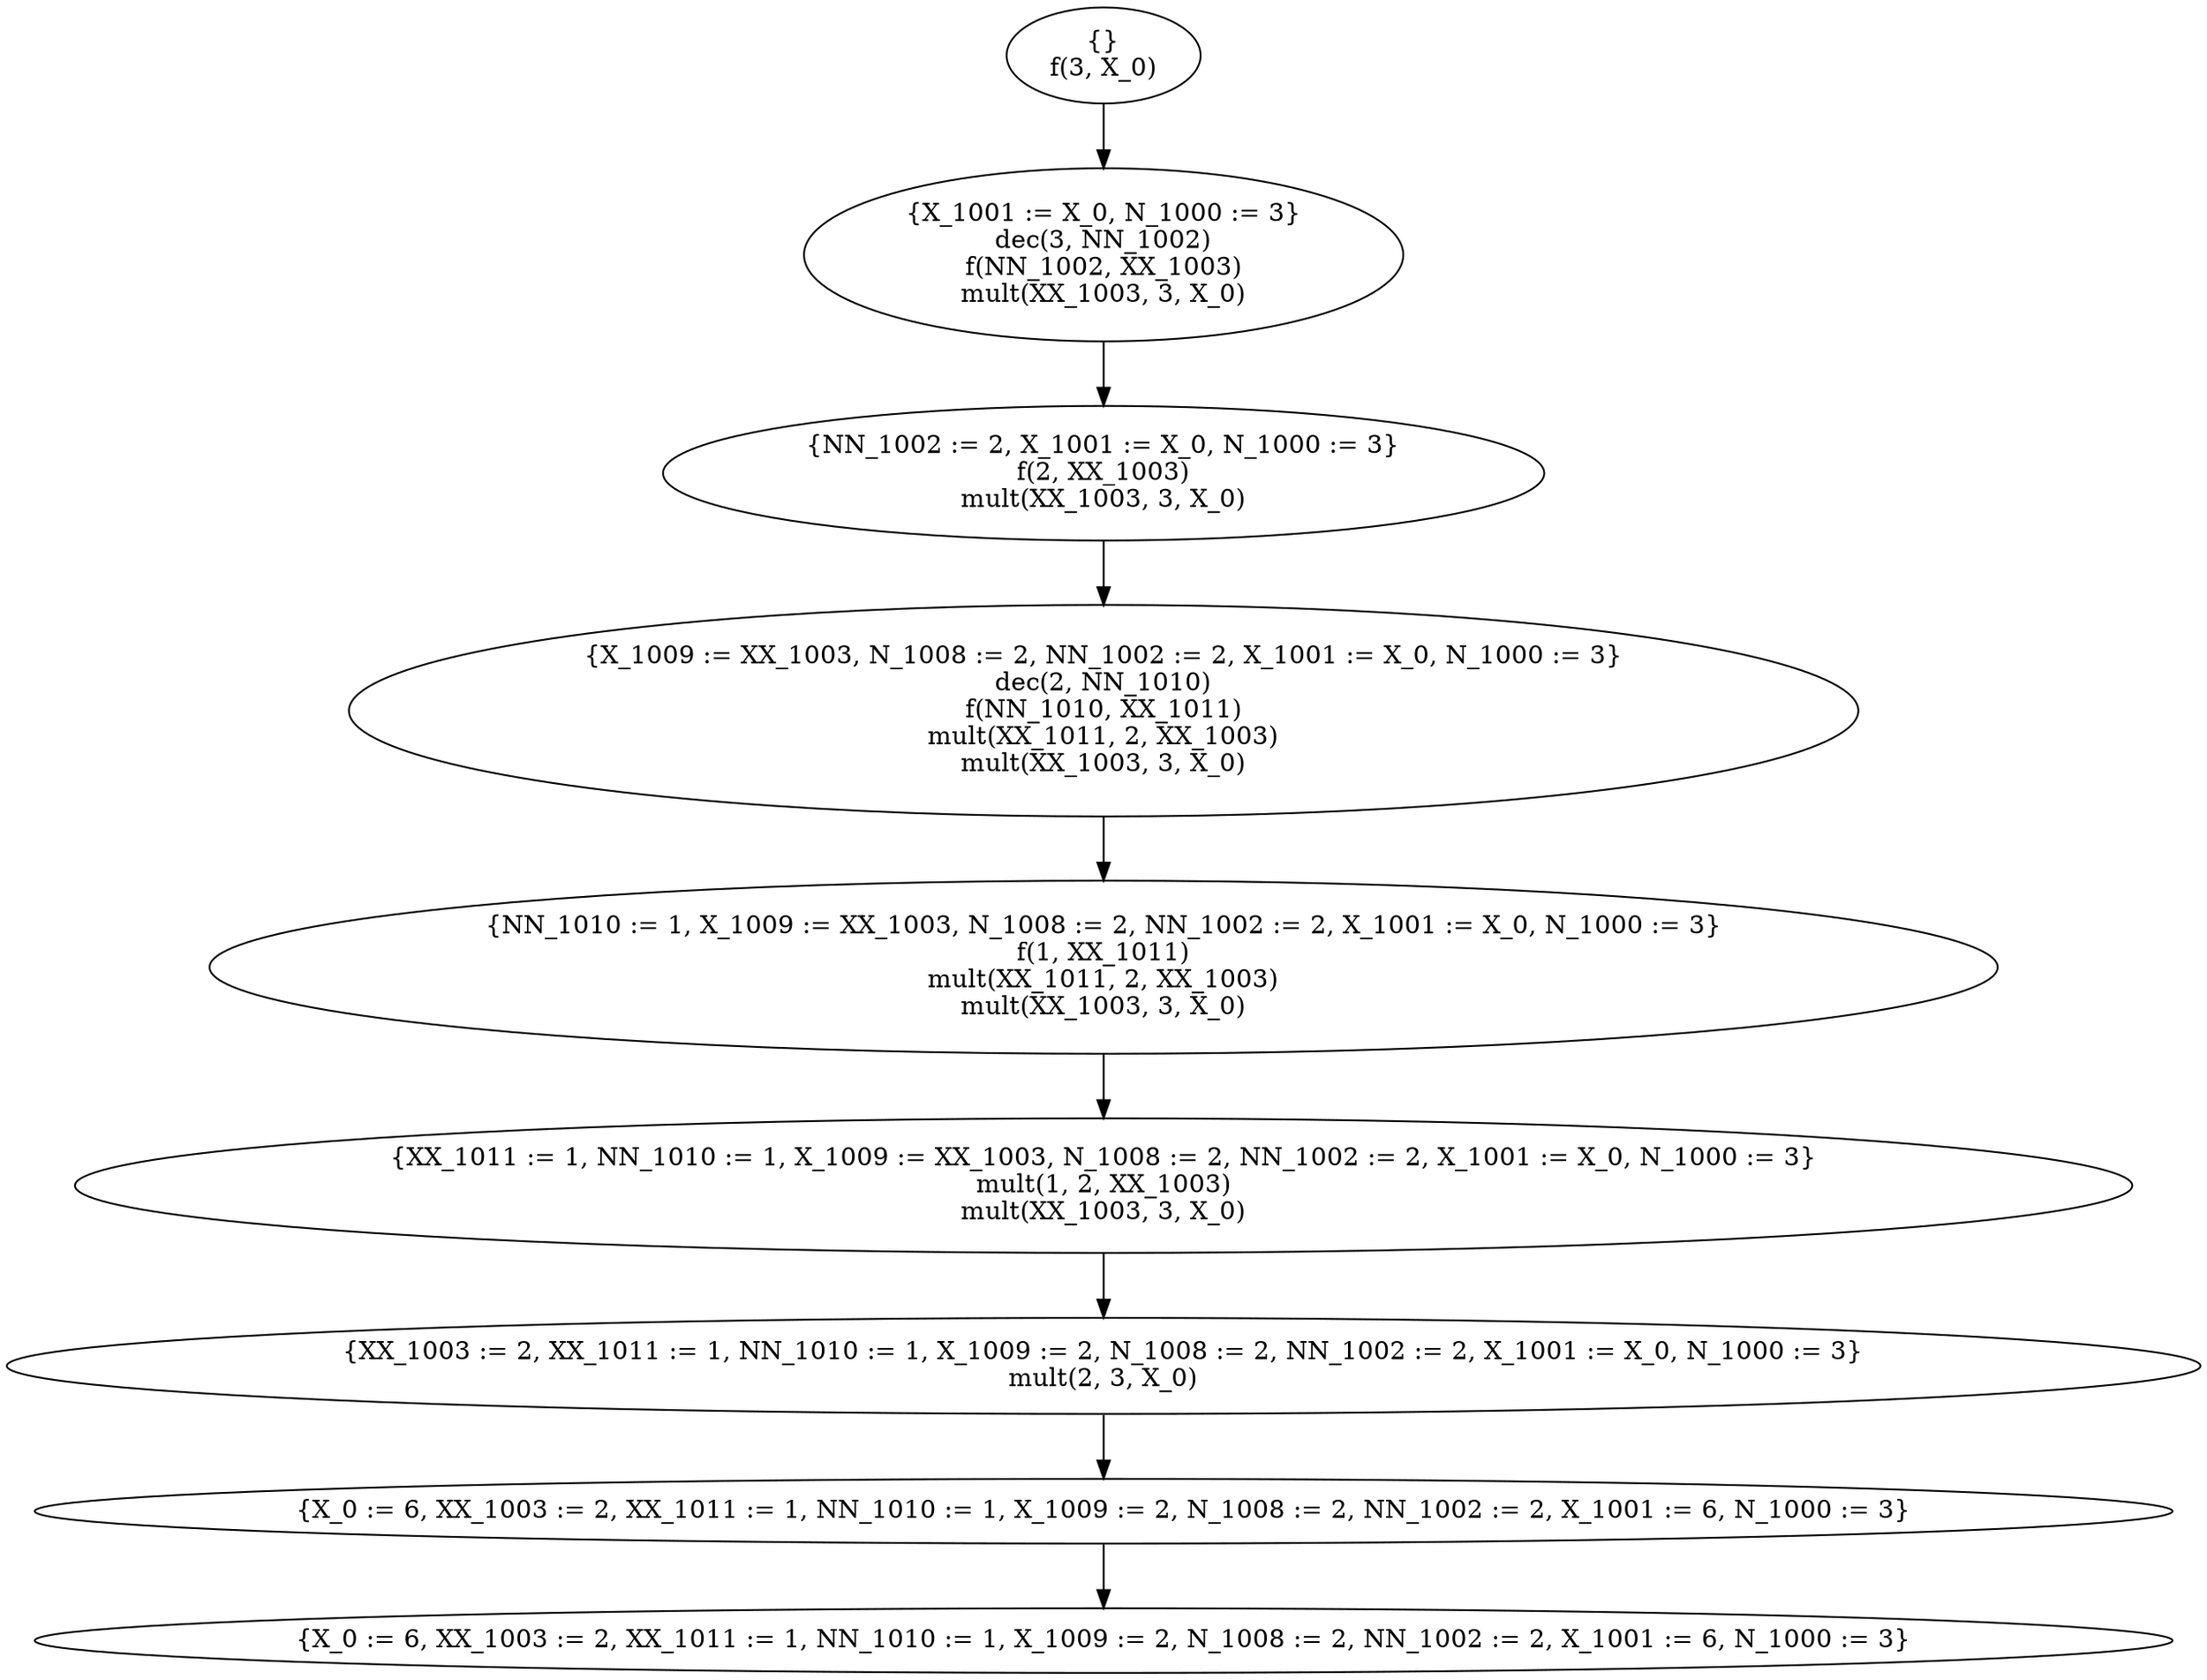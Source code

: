 digraph G{
"{}
f(3, X_0)"
->
"{X_1001 := X_0, N_1000 := 3}
dec(3, NN_1002)
f(NN_1002, XX_1003)
mult(XX_1003, 3, X_0)"

"{X_1001 := X_0, N_1000 := 3}
dec(3, NN_1002)
f(NN_1002, XX_1003)
mult(XX_1003, 3, X_0)"
->
"{NN_1002 := 2, X_1001 := X_0, N_1000 := 3}
f(2, XX_1003)
mult(XX_1003, 3, X_0)"

"{NN_1002 := 2, X_1001 := X_0, N_1000 := 3}
f(2, XX_1003)
mult(XX_1003, 3, X_0)"
->
"{X_1009 := XX_1003, N_1008 := 2, NN_1002 := 2, X_1001 := X_0, N_1000 := 3}
dec(2, NN_1010)
f(NN_1010, XX_1011)
mult(XX_1011, 2, XX_1003)
mult(XX_1003, 3, X_0)"

"{X_1009 := XX_1003, N_1008 := 2, NN_1002 := 2, X_1001 := X_0, N_1000 := 3}
dec(2, NN_1010)
f(NN_1010, XX_1011)
mult(XX_1011, 2, XX_1003)
mult(XX_1003, 3, X_0)"
->
"{NN_1010 := 1, X_1009 := XX_1003, N_1008 := 2, NN_1002 := 2, X_1001 := X_0, N_1000 := 3}
f(1, XX_1011)
mult(XX_1011, 2, XX_1003)
mult(XX_1003, 3, X_0)"

"{NN_1010 := 1, X_1009 := XX_1003, N_1008 := 2, NN_1002 := 2, X_1001 := X_0, N_1000 := 3}
f(1, XX_1011)
mult(XX_1011, 2, XX_1003)
mult(XX_1003, 3, X_0)"
->
"{XX_1011 := 1, NN_1010 := 1, X_1009 := XX_1003, N_1008 := 2, NN_1002 := 2, X_1001 := X_0, N_1000 := 3}
mult(1, 2, XX_1003)
mult(XX_1003, 3, X_0)"

"{XX_1011 := 1, NN_1010 := 1, X_1009 := XX_1003, N_1008 := 2, NN_1002 := 2, X_1001 := X_0, N_1000 := 3}
mult(1, 2, XX_1003)
mult(XX_1003, 3, X_0)"
->
"{XX_1003 := 2, XX_1011 := 1, NN_1010 := 1, X_1009 := 2, N_1008 := 2, NN_1002 := 2, X_1001 := X_0, N_1000 := 3}
mult(2, 3, X_0)"

"{XX_1003 := 2, XX_1011 := 1, NN_1010 := 1, X_1009 := 2, N_1008 := 2, NN_1002 := 2, X_1001 := X_0, N_1000 := 3}
mult(2, 3, X_0)"
->
"{X_0 := 6, XX_1003 := 2, XX_1011 := 1, NN_1010 := 1, X_1009 := 2, N_1008 := 2, NN_1002 := 2, X_1001 := 6, N_1000 := 3}
"

"{X_0 := 6, XX_1003 := 2, XX_1011 := 1, NN_1010 := 1, X_1009 := 2, N_1008 := 2, NN_1002 := 2, X_1001 := 6, N_1000 := 3}
"
->
"{X_0 := 6, XX_1003 := 2, XX_1011 := 1, NN_1010 := 1, X_1009 := 2, N_1008 := 2, NN_1002 := 2, X_1001 := 6, N_1000 := 3}"

"{X_0 := 6, XX_1003 := 2, XX_1011 := 1, NN_1010 := 1, X_1009 := 2, N_1008 := 2, NN_1002 := 2, X_1001 := 6, N_1000 := 3}"
}